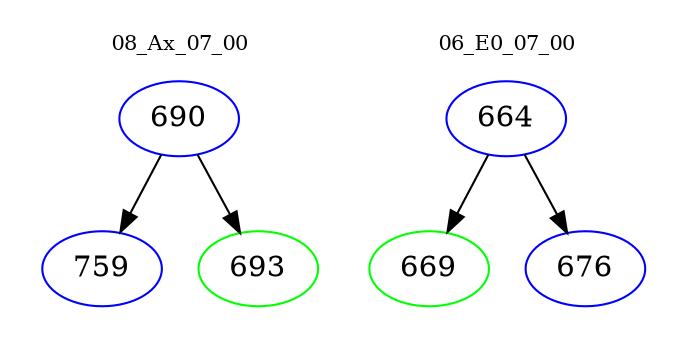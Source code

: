 digraph{
subgraph cluster_0 {
color = white
label = "08_Ax_07_00";
fontsize=10;
T0_690 [label="690", color="blue"]
T0_690 -> T0_759 [color="black"]
T0_759 [label="759", color="blue"]
T0_690 -> T0_693 [color="black"]
T0_693 [label="693", color="green"]
}
subgraph cluster_1 {
color = white
label = "06_E0_07_00";
fontsize=10;
T1_664 [label="664", color="blue"]
T1_664 -> T1_669 [color="black"]
T1_669 [label="669", color="green"]
T1_664 -> T1_676 [color="black"]
T1_676 [label="676", color="blue"]
}
}
